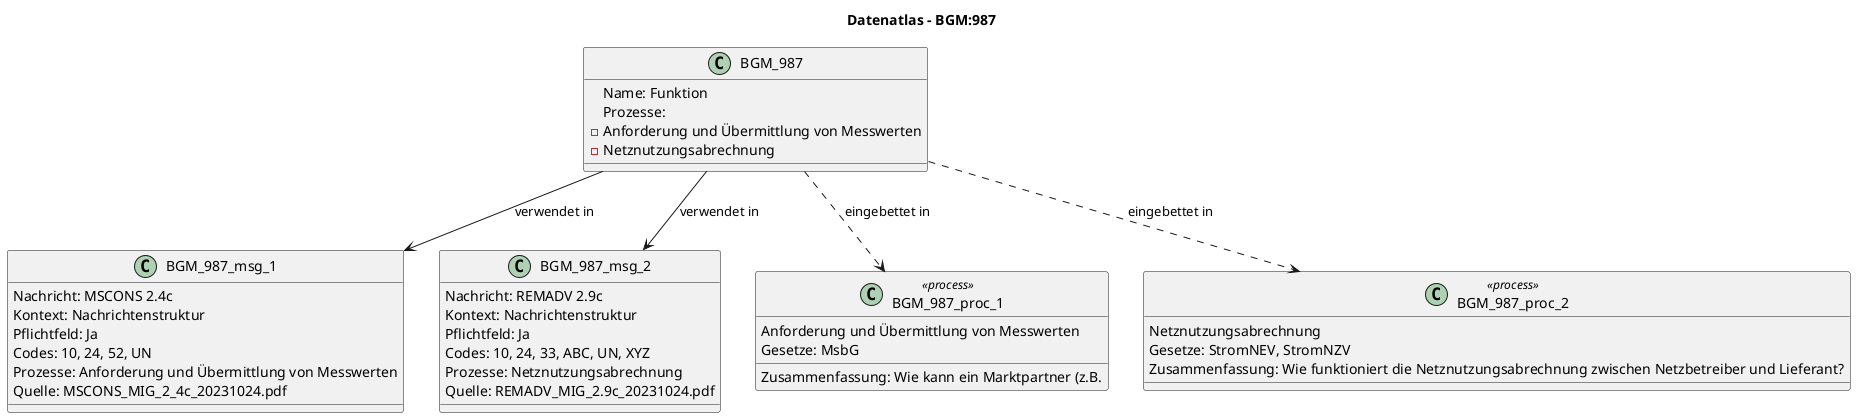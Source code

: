 @startuml
title Datenatlas – BGM:987
class BGM_987 {
  Name: Funktion
  Prozesse:
    - Anforderung und Übermittlung von Messwerten
    - Netznutzungsabrechnung
}
class BGM_987_msg_1 {
  Nachricht: MSCONS 2.4c
  Kontext: Nachrichtenstruktur
  Pflichtfeld: Ja
  Codes: 10, 24, 52, UN
  Prozesse: Anforderung und Übermittlung von Messwerten
  Quelle: MSCONS_MIG_2_4c_20231024.pdf
}
BGM_987 --> BGM_987_msg_1 : verwendet in
class BGM_987_msg_2 {
  Nachricht: REMADV 2.9c
  Kontext: Nachrichtenstruktur
  Pflichtfeld: Ja
  Codes: 10, 24, 33, ABC, UN, XYZ
  Prozesse: Netznutzungsabrechnung
  Quelle: REMADV_MIG_2.9c_20231024.pdf
}
BGM_987 --> BGM_987_msg_2 : verwendet in
class BGM_987_proc_1 <<process>> {
  Anforderung und Übermittlung von Messwerten
  Gesetze: MsbG
  Zusammenfassung: Wie kann ein Marktpartner (z.B.
}
BGM_987 ..> BGM_987_proc_1 : eingebettet in
class BGM_987_proc_2 <<process>> {
  Netznutzungsabrechnung
  Gesetze: StromNEV, StromNZV
  Zusammenfassung: Wie funktioniert die Netznutzungsabrechnung zwischen Netzbetreiber und Lieferant?
}
BGM_987 ..> BGM_987_proc_2 : eingebettet in
@enduml